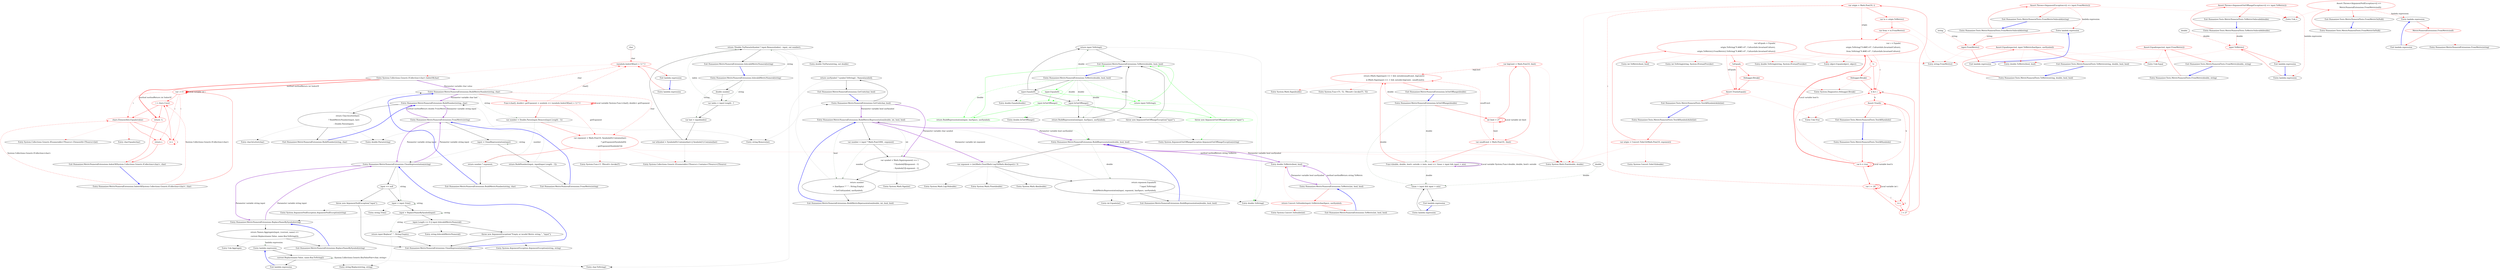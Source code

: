 digraph  {
n108 [label=char, span=""];
n109 [label=double, span=""];
n0 [label="Entry Humanizer.MetricNumeralExtensions.FromMetric(string)", span="76-76", cluster="Humanizer.MetricNumeralExtensions.FromMetric(string)"];
n1 [label="input = CleanRepresentation(input)", span="78-78", cluster="Humanizer.MetricNumeralExtensions.FromMetric(string)"];
n2 [label="return BuildNumber(input, input[input.Length - 1]);", span="79-79", cluster="Humanizer.MetricNumeralExtensions.FromMetric(string)"];
n4 [label="Entry Humanizer.MetricNumeralExtensions.CleanRepresentation(string)", span="138-138", cluster="Humanizer.MetricNumeralExtensions.CleanRepresentation(string)"];
n3 [label="Exit Humanizer.MetricNumeralExtensions.FromMetric(string)", span="76-76", cluster="Humanizer.MetricNumeralExtensions.FromMetric(string)"];
n5 [label="Entry Humanizer.MetricNumeralExtensions.BuildNumber(string, char)", span="157-157", cluster="Humanizer.MetricNumeralExtensions.BuildNumber(string, char)"];
n6 [label="Entry Humanizer.MetricNumeralExtensions.ToMetric(int, bool, bool)", span="100-100", cluster="Humanizer.MetricNumeralExtensions.ToMetric(int, bool, bool)"];
n7 [label="return Convert.ToDouble(input).ToMetric(hasSpace, useSymbol);", span="102-102", cluster="Humanizer.MetricNumeralExtensions.ToMetric(int, bool, bool)", color=red, community=0];
n8 [label="Exit Humanizer.MetricNumeralExtensions.ToMetric(int, bool, bool)", span="100-100", cluster="Humanizer.MetricNumeralExtensions.ToMetric(int, bool, bool)"];
n9 [label="Entry System.Convert.ToDouble(int)", span="0-0", cluster="System.Convert.ToDouble(int)"];
n10 [label="Entry double.ToMetric(bool, bool)", span="123-123", cluster="double.ToMetric(bool, bool)"];
n11 [label="Entry Humanizer.MetricNumeralExtensions.ToMetric(double, bool, bool)", span="123-123", cluster="Humanizer.MetricNumeralExtensions.ToMetric(double, bool, bool)"];
n12 [label="input.Equals(0)", span="125-125", cluster="Humanizer.MetricNumeralExtensions.ToMetric(double, bool, bool)"];
n13 [label="return input.ToString();", span="126-126", cluster="Humanizer.MetricNumeralExtensions.ToMetric(double, bool, bool)"];
n14 [label="input.IsOutOfRange()", span="127-127", cluster="Humanizer.MetricNumeralExtensions.ToMetric(double, bool, bool)"];
n16 [label="return BuildRepresentation(input, hasSpace, useSymbol);", span="130-130", cluster="Humanizer.MetricNumeralExtensions.ToMetric(double, bool, bool)"];
n18 [label="Entry double.Equals(double)", span="0-0", cluster="double.Equals(double)"];
n15 [label="throw new ArgumentOutOfRangeException(''input'');", span="128-128", cluster="Humanizer.MetricNumeralExtensions.ToMetric(double, bool, bool)"];
n20 [label="Entry double.IsOutOfRange()", span="241-241", cluster="double.IsOutOfRange()"];
n17 [label="Exit Humanizer.MetricNumeralExtensions.ToMetric(double, bool, bool)", span="123-123", cluster="Humanizer.MetricNumeralExtensions.ToMetric(double, bool, bool)"];
n22 [label="Entry Humanizer.MetricNumeralExtensions.BuildRepresentation(double, bool, bool)", span="198-198", cluster="Humanizer.MetricNumeralExtensions.BuildRepresentation(double, bool, bool)"];
n19 [label="Entry double.ToString()", span="0-0", cluster="double.ToString()"];
n21 [label="Entry System.ArgumentOutOfRangeException.ArgumentOutOfRangeException(string)", span="0-0", cluster="System.ArgumentOutOfRangeException.ArgumentOutOfRangeException(string)"];
n23 [label="input == null", span="140-140", cluster="Humanizer.MetricNumeralExtensions.CleanRepresentation(string)"];
n25 [label="input = input.Trim()", span="143-143", cluster="Humanizer.MetricNumeralExtensions.CleanRepresentation(string)"];
n24 [label="throw new ArgumentNullException(''input'');", span="141-141", cluster="Humanizer.MetricNumeralExtensions.CleanRepresentation(string)"];
n26 [label="input = ReplaceNameBySymbol(input)", span="144-144", cluster="Humanizer.MetricNumeralExtensions.CleanRepresentation(string)"];
n32 [label="Entry string.Trim()", span="0-0", cluster="string.Trim()"];
n27 [label="input.Length == 0 || input.IsInvalidMetricNumeral()", span="145-145", cluster="Humanizer.MetricNumeralExtensions.CleanRepresentation(string)"];
n33 [label="Entry Humanizer.MetricNumeralExtensions.ReplaceNameBySymbol(string)", span="185-185", cluster="Humanizer.MetricNumeralExtensions.ReplaceNameBySymbol(string)"];
n29 [label="return input.Replace('' '', String.Empty);", span="148-148", cluster="Humanizer.MetricNumeralExtensions.CleanRepresentation(string)"];
n28 [label="throw new ArgumentException(''Empty or invalid Metric string.'', ''input'');", span="146-146", cluster="Humanizer.MetricNumeralExtensions.CleanRepresentation(string)"];
n34 [label="Entry string.IsInvalidMetricNumeral()", span="261-261", cluster="string.IsInvalidMetricNumeral()"];
n30 [label="Exit Humanizer.MetricNumeralExtensions.CleanRepresentation(string)", span="138-138", cluster="Humanizer.MetricNumeralExtensions.CleanRepresentation(string)"];
n36 [label="Entry string.Replace(string, string)", span="0-0", cluster="string.Replace(string, string)"];
n31 [label="Entry System.ArgumentNullException.ArgumentNullException(string)", span="0-0", cluster="System.ArgumentNullException.ArgumentNullException(string)"];
n35 [label="Entry System.ArgumentException.ArgumentException(string, string)", span="0-0", cluster="System.ArgumentException.ArgumentException(string, string)"];
n37 [label="return Char.IsLetter(last)\r\n				? BuildMetricNumber(input, last)\r\n				: Double.Parse(input);", span="159-161", cluster="Humanizer.MetricNumeralExtensions.BuildNumber(string, char)"];
n38 [label="Exit Humanizer.MetricNumeralExtensions.BuildNumber(string, char)", span="157-157", cluster="Humanizer.MetricNumeralExtensions.BuildNumber(string, char)"];
n39 [label="Entry char.IsLetter(char)", span="0-0", cluster="char.IsLetter(char)"];
n40 [label="Entry Humanizer.MetricNumeralExtensions.BuildMetricNumber(string, char)", span="170-170", cluster="Humanizer.MetricNumeralExtensions.BuildMetricNumber(string, char)"];
n41 [label="Entry double.Parse(string)", span="0-0", cluster="double.Parse(string)"];
n42 [label="Func<char[], double> getExponent = symbols => (symbols.IndexOf(last) + 1) * 3", span="172-172", cluster="Humanizer.MetricNumeralExtensions.BuildMetricNumber(string, char)", color=red, community=0];
n52 [label="(symbols.IndexOf(last) + 1) * 3", span="172-172", cluster="lambda expression", color=red, community=0];
n43 [label="var number = Double.Parse(input.Remove(input.Length - 1))", span="173-173", cluster="Humanizer.MetricNumeralExtensions.BuildMetricNumber(string, char)"];
n44 [label="var exponent = Math.Pow(10, Symbols[0].Contains(last)\r\n				? getExponent(Symbols[0])\r\n				: -getExponent(Symbols[1]))", span="174-176", cluster="Humanizer.MetricNumeralExtensions.BuildMetricNumber(string, char)", color=red, community=2];
n47 [label="Entry string.Remove(int)", span="0-0", cluster="string.Remove(int)"];
n45 [label="return number * exponent;", span="177-177", cluster="Humanizer.MetricNumeralExtensions.BuildMetricNumber(string, char)"];
n48 [label="Entry System.Collections.Generic.IEnumerable<TSource>.Contains<TSource>(TSource)", span="0-0", cluster="System.Collections.Generic.IEnumerable<TSource>.Contains<TSource>(TSource)"];
n49 [label="Entry System.Func<T, TResult>.Invoke(T)", span="0-0", cluster="System.Func<T, TResult>.Invoke(T)"];
n50 [label="Entry System.Math.Pow(double, double)", span="0-0", cluster="System.Math.Pow(double, double)"];
n46 [label="Exit Humanizer.MetricNumeralExtensions.BuildMetricNumber(string, char)", span="170-170", cluster="Humanizer.MetricNumeralExtensions.BuildMetricNumber(string, char)"];
n51 [label="Entry lambda expression", span="172-172", cluster="lambda expression"];
n53 [label="Exit lambda expression", span="172-172", cluster="lambda expression"];
n54 [label="Entry System.Collections.Generic.ICollection<char>.IndexOf(char)", span="279-279", cluster="System.Collections.Generic.ICollection<char>.IndexOf(char)"];
n55 [label="return Names.Aggregate(input, (current, name) =>\r\n				current.Replace(name.Value, name.Key.ToString()));", span="187-188", cluster="Humanizer.MetricNumeralExtensions.ReplaceNameBySymbol(string)"];
n56 [label="Exit Humanizer.MetricNumeralExtensions.ReplaceNameBySymbol(string)", span="185-185", cluster="Humanizer.MetricNumeralExtensions.ReplaceNameBySymbol(string)"];
n57 [label="Entry Unk.Aggregate", span="", cluster="Unk.Aggregate"];
n58 [label="Entry lambda expression", span="187-188", cluster="lambda expression"];
n59 [label="current.Replace(name.Value, name.Key.ToString())", span="188-188", cluster="lambda expression"];
n60 [label="Exit lambda expression", span="187-188", cluster="lambda expression"];
n61 [label="Entry char.ToString()", span="0-0", cluster="char.ToString()"];
n62 [label="var exponent = (int)Math.Floor(Math.Log10(Math.Abs(input)) / 3)", span="200-200", cluster="Humanizer.MetricNumeralExtensions.BuildRepresentation(double, bool, bool)"];
n63 [label="return exponent.Equals(0)\r\n				? input.ToString()\r\n				: BuildMetricRepresentation(input, exponent, hasSpace, useSymbol);", span="201-203", cluster="Humanizer.MetricNumeralExtensions.BuildRepresentation(double, bool, bool)"];
n65 [label="Entry System.Math.Abs(double)", span="0-0", cluster="System.Math.Abs(double)"];
n66 [label="Entry System.Math.Log10(double)", span="0-0", cluster="System.Math.Log10(double)"];
n67 [label="Entry System.Math.Floor(double)", span="0-0", cluster="System.Math.Floor(double)"];
n64 [label="Exit Humanizer.MetricNumeralExtensions.BuildRepresentation(double, bool, bool)", span="198-198", cluster="Humanizer.MetricNumeralExtensions.BuildRepresentation(double, bool, bool)"];
n68 [label="Entry int.Equals(int)", span="0-0", cluster="int.Equals(int)"];
n69 [label="Entry Humanizer.MetricNumeralExtensions.BuildMetricRepresentation(double, int, bool, bool)", span="214-214", cluster="Humanizer.MetricNumeralExtensions.BuildMetricRepresentation(double, int, bool, bool)"];
n70 [label="var number = input * Math.Pow(1000, -exponent)", span="216-216", cluster="Humanizer.MetricNumeralExtensions.BuildMetricRepresentation(double, int, bool, bool)"];
n71 [label="var symbol = Math.Sign(exponent) == 1\r\n				? Symbols[0][exponent - 1]\r\n				: Symbols[1][-exponent - 1]", span="217-219", cluster="Humanizer.MetricNumeralExtensions.BuildMetricRepresentation(double, int, bool, bool)"];
n72 [label="return number\r\n				+ (hasSpace ? '' '' : String.Empty)\r\n				+ GetUnit(symbol, useSymbol);", span="220-222", cluster="Humanizer.MetricNumeralExtensions.BuildMetricRepresentation(double, int, bool, bool)"];
n74 [label="Entry System.Math.Sign(int)", span="0-0", cluster="System.Math.Sign(int)"];
n73 [label="Exit Humanizer.MetricNumeralExtensions.BuildMetricRepresentation(double, int, bool, bool)", span="214-214", cluster="Humanizer.MetricNumeralExtensions.BuildMetricRepresentation(double, int, bool, bool)"];
n75 [label="Entry Humanizer.MetricNumeralExtensions.GetUnit(char, bool)", span="231-231", cluster="Humanizer.MetricNumeralExtensions.GetUnit(char, bool)"];
n76 [label="return useSymbol ? symbol.ToString() : Names[symbol];", span="233-233", cluster="Humanizer.MetricNumeralExtensions.GetUnit(char, bool)"];
n77 [label="Exit Humanizer.MetricNumeralExtensions.GetUnit(char, bool)", span="231-231", cluster="Humanizer.MetricNumeralExtensions.GetUnit(char, bool)"];
n78 [label="Entry Humanizer.MetricNumeralExtensions.IsOutOfRange(double)", span="241-241", cluster="Humanizer.MetricNumeralExtensions.IsOutOfRange(double)"];
n79 [label="int limit = 27", span="243-243", cluster="Humanizer.MetricNumeralExtensions.IsOutOfRange(double)", color=red, community=0];
n82 [label="Func<double, double, bool> outside = (min, max) => !(max > input && input > min)", span="246-246", cluster="Humanizer.MetricNumeralExtensions.IsOutOfRange(double)"];
n88 [label="!(max > input && input > min)", span="246-246", cluster="lambda expression"];
n83 [label="return (Math.Sign(input) == 1 && outside(smallLimit, bigLimit))\r\n			       || (Math.Sign(input) == -1 && outside(-bigLimit, -smallLimit));", span="247-248", cluster="Humanizer.MetricNumeralExtensions.IsOutOfRange(double)", color=red, community=1];
n80 [label="var bigLimit = Math.Pow(10, limit)", span="244-244", cluster="Humanizer.MetricNumeralExtensions.IsOutOfRange(double)", color=red, community=0];
n81 [label="var smallLimit = Math.Pow(10, -limit)", span="245-245", cluster="Humanizer.MetricNumeralExtensions.IsOutOfRange(double)", color=red, community=0];
n84 [label="Exit Humanizer.MetricNumeralExtensions.IsOutOfRange(double)", span="241-241", cluster="Humanizer.MetricNumeralExtensions.IsOutOfRange(double)"];
n85 [label="Entry System.Math.Sign(double)", span="0-0", cluster="System.Math.Sign(double)"];
n86 [label="Entry System.Func<T1, T2, TResult>.Invoke(T1, T2)", span="0-0", cluster="System.Func<T1, T2, TResult>.Invoke(T1, T2)"];
n87 [label="Entry lambda expression", span="246-246", cluster="lambda expression"];
n89 [label="Exit lambda expression", span="246-246", cluster="lambda expression"];
n90 [label="Entry Humanizer.MetricNumeralExtensions.IsInvalidMetricNumeral(string)", span="261-261", cluster="Humanizer.MetricNumeralExtensions.IsInvalidMetricNumeral(string)"];
n91 [label="double number", span="263-263", cluster="Humanizer.MetricNumeralExtensions.IsInvalidMetricNumeral(string)"];
n92 [label="var index = input.Length - 1", span="264-264", cluster="Humanizer.MetricNumeralExtensions.IsInvalidMetricNumeral(string)"];
n93 [label="var last = input[index]", span="265-265", cluster="Humanizer.MetricNumeralExtensions.IsInvalidMetricNumeral(string)"];
n95 [label="return !Double.TryParse(isSymbol ? input.Remove(index) : input, out number);", span="267-267", cluster="Humanizer.MetricNumeralExtensions.IsInvalidMetricNumeral(string)"];
n94 [label="var isSymbol = Symbols[0].Contains(last) || Symbols[1].Contains(last)", span="266-266", cluster="Humanizer.MetricNumeralExtensions.IsInvalidMetricNumeral(string)"];
n96 [label="Exit Humanizer.MetricNumeralExtensions.IsInvalidMetricNumeral(string)", span="261-261", cluster="Humanizer.MetricNumeralExtensions.IsInvalidMetricNumeral(string)"];
n97 [label="Entry double.TryParse(string, out double)", span="0-0", cluster="double.TryParse(string, out double)"];
n98 [label="Entry Humanizer.MetricNumeralExtensions.IndexOf(System.Collections.Generic.ICollection<char>, char)", span="279-279", cluster="Humanizer.MetricNumeralExtensions.IndexOf(System.Collections.Generic.ICollection<char>, char)"];
n99 [label="var i = 0", span="281-281", cluster="Humanizer.MetricNumeralExtensions.IndexOf(System.Collections.Generic.ICollection<char>, char)", color=red, community=0];
n100 [label="i < chars.Count", span="281-281", cluster="Humanizer.MetricNumeralExtensions.IndexOf(System.Collections.Generic.ICollection<char>, char)", color=red, community=0];
n101 [label="chars.ElementAt(i).Equals(value)", span="282-282", cluster="Humanizer.MetricNumeralExtensions.IndexOf(System.Collections.Generic.ICollection<char>, char)", color=red, community=0];
n102 [label="return i;", span="283-283", cluster="Humanizer.MetricNumeralExtensions.IndexOf(System.Collections.Generic.ICollection<char>, char)", color=red, community=0];
n103 [label="i++", span="281-281", cluster="Humanizer.MetricNumeralExtensions.IndexOf(System.Collections.Generic.ICollection<char>, char)", color=red, community=0];
n104 [label="return -1;", span="284-284", cluster="Humanizer.MetricNumeralExtensions.IndexOf(System.Collections.Generic.ICollection<char>, char)", color=red, community=0];
n106 [label="Entry System.Collections.Generic.IEnumerable<TSource>.ElementAt<TSource>(int)", span="0-0", cluster="System.Collections.Generic.IEnumerable<TSource>.ElementAt<TSource>(int)"];
n107 [label="Entry char.Equals(char)", span="0-0", cluster="char.Equals(char)"];
n105 [label="Exit Humanizer.MetricNumeralExtensions.IndexOf(System.Collections.Generic.ICollection<char>, char)", span="279-279", cluster="Humanizer.MetricNumeralExtensions.IndexOf(System.Collections.Generic.ICollection<char>, char)"];
d12 [label="input.Equals(0)", span="125-125", cluster="Humanizer.MetricNumeralExtensions.ToMetric(double, bool, bool)", color=green, community=0];
d13 [label="return input.ToString();", span="126-126", cluster="Humanizer.MetricNumeralExtensions.ToMetric(double, bool, bool)", color=green, community=0];
d14 [label="input.IsOutOfRange()", span="127-127", cluster="Humanizer.MetricNumeralExtensions.ToMetric(double, bool, bool)", color=green, community=0];
d15 [label="throw new ArgumentOutOfRangeException(''input'');", span="128-128", cluster="Humanizer.MetricNumeralExtensions.ToMetric(double, bool, bool)", color=green, community=0];
d16 [label="return BuildRepresentation(input, hasSpace, useSymbol);", span="130-130", cluster="Humanizer.MetricNumeralExtensions.ToMetric(double, bool, bool)", color=green, community=0];
m0_46 [label="Entry System.Diagnostics.Debugger.Break()", span="0-0", cluster="System.Diagnostics.Debugger.Break()", file="MetricNumeralTests.cs"];
m0_22 [label="Entry Humanizer.Tests.MetricNumeralTests.FromMetricOnNull()", span="64-64", cluster="Humanizer.Tests.MetricNumeralTests.FromMetricOnNull()", file="MetricNumeralTests.cs"];
m0_23 [label="Assert.Throws<ArgumentNullException>(() =>\r\n                                MetricNumeralExtensions.FromMetric(null))", span="66-67", cluster="Humanizer.Tests.MetricNumeralTests.FromMetricOnNull()", color=red, community=2, file="MetricNumeralTests.cs"];
m0_24 [label="Exit Humanizer.Tests.MetricNumeralTests.FromMetricOnNull()", span="64-64", cluster="Humanizer.Tests.MetricNumeralTests.FromMetricOnNull()", file="MetricNumeralTests.cs"];
m0_15 [label="Entry string.FromMetric()", span="76-76", cluster="string.FromMetric()", file="MetricNumeralTests.cs"];
m0_29 [label="Entry Humanizer.Tests.MetricNumeralTests.TestAllSymbols()", span="72-72", cluster="Humanizer.Tests.MetricNumeralTests.TestAllSymbols()", file="MetricNumeralTests.cs"];
m0_30 [label="var b = true", span="74-74", cluster="Humanizer.Tests.MetricNumeralTests.TestAllSymbols()", color=red, community=0, file="MetricNumeralTests.cs"];
m0_31 [label="var i = -24", span="75-75", cluster="Humanizer.Tests.MetricNumeralTests.TestAllSymbols()", color=red, community=0, file="MetricNumeralTests.cs"];
m0_39 [label="b &= c", span="87-87", cluster="Humanizer.Tests.MetricNumeralTests.TestAllSymbols()", color=red, community=0, file="MetricNumeralTests.cs"];
m0_41 [label="Assert.True(b)", span="89-89", cluster="Humanizer.Tests.MetricNumeralTests.TestAllSymbols()", color=red, community=0, file="MetricNumeralTests.cs"];
m0_32 [label="i < 27", span="75-75", cluster="Humanizer.Tests.MetricNumeralTests.TestAllSymbols()", color=red, community=0, file="MetricNumeralTests.cs"];
m0_33 [label="var origin = Math.Pow(10, i)", span="77-77", cluster="Humanizer.Tests.MetricNumeralTests.TestAllSymbols()", color=red, community=0, file="MetricNumeralTests.cs"];
m0_40 [label="i++", span="75-75", cluster="Humanizer.Tests.MetricNumeralTests.TestAllSymbols()", color=red, community=0, file="MetricNumeralTests.cs"];
m0_34 [label="var to = origin.ToMetric()", span="78-78", cluster="Humanizer.Tests.MetricNumeralTests.TestAllSymbols()", color=red, community=0, file="MetricNumeralTests.cs"];
m0_36 [label="var c = Equals(\r\n                                        origin.ToString(''0.##E+0'', CultureInfo.InvariantCulture),\r\n                                        from.ToString(''0.##E+0'', CultureInfo.InvariantCulture))", span="81-83", cluster="Humanizer.Tests.MetricNumeralTests.TestAllSymbols()", color=red, community=2, file="MetricNumeralTests.cs"];
m0_35 [label="var from = to.FromMetric()", span="79-79", cluster="Humanizer.Tests.MetricNumeralTests.TestAllSymbols()", color=red, community=0, file="MetricNumeralTests.cs"];
m0_37 [label="!c", span="84-84", cluster="Humanizer.Tests.MetricNumeralTests.TestAllSymbols()", color=red, community=0, file="MetricNumeralTests.cs"];
m0_38 [label="Debugger.Break()", span="85-85", cluster="Humanizer.Tests.MetricNumeralTests.TestAllSymbols()", color=red, community=0, file="MetricNumeralTests.cs"];
m0_42 [label="Exit Humanizer.Tests.MetricNumeralTests.TestAllSymbols()", span="72-72", cluster="Humanizer.Tests.MetricNumeralTests.TestAllSymbols()", file="MetricNumeralTests.cs"];
m0_55 [label="Entry System.Convert.ToInt32(double)", span="0-0", cluster="System.Convert.ToInt32(double)", file="MetricNumeralTests.cs"];
m0_4 [label="Entry Unk.Equal", span="", cluster="Unk.Equal", file="MetricNumeralTests.cs"];
m0_5 [label="Entry Humanizer.Tests.MetricNumeralTests.ToMetricOnInvalid(double)", span="30-30", cluster="Humanizer.Tests.MetricNumeralTests.ToMetricOnInvalid(double)", file="MetricNumeralTests.cs"];
m0_6 [label="Assert.Throws<ArgumentOutOfRangeException>(() => input.ToMetric())", span="32-32", cluster="Humanizer.Tests.MetricNumeralTests.ToMetricOnInvalid(double)", color=red, community=0, file="MetricNumeralTests.cs"];
m0_7 [label="Exit Humanizer.Tests.MetricNumeralTests.ToMetricOnInvalid(double)", span="30-30", cluster="Humanizer.Tests.MetricNumeralTests.ToMetricOnInvalid(double)", file="MetricNumeralTests.cs"];
m0_57 [label="Entry int.ToMetric(bool, bool)", span="100-100", cluster="int.ToMetric(bool, bool)", file="MetricNumeralTests.cs"];
m0_8 [label="Entry Unk.>", span="", cluster="Unk.>", file="MetricNumeralTests.cs"];
m0_28 [label="Entry Humanizer.MetricNumeralExtensions.FromMetric(string)", span="76-76", cluster="Humanizer.MetricNumeralExtensions.FromMetric(string)", file="MetricNumeralTests.cs"];
m0_56 [label="Entry int.ToString(string, System.IFormatProvider)", span="0-0", cluster="int.ToString(string, System.IFormatProvider)", file="MetricNumeralTests.cs"];
m0_12 [label="Entry Humanizer.Tests.MetricNumeralTests.FromMetric(double, string)", span="43-43", cluster="Humanizer.Tests.MetricNumeralTests.FromMetric(double, string)", file="MetricNumeralTests.cs"];
m0_13 [label="Assert.Equal(expected, input.FromMetric())", span="45-45", cluster="Humanizer.Tests.MetricNumeralTests.FromMetric(double, string)", color=red, community=0, file="MetricNumeralTests.cs"];
m0_14 [label="Exit Humanizer.Tests.MetricNumeralTests.FromMetric(double, string)", span="43-43", cluster="Humanizer.Tests.MetricNumeralTests.FromMetric(double, string)", file="MetricNumeralTests.cs"];
m0_25 [label="Entry lambda expression", span="66-67", cluster="lambda expression", file="MetricNumeralTests.cs"];
m0_10 [label="input.ToMetric()", span="32-32", cluster="lambda expression", color=red, community=0, file="MetricNumeralTests.cs"];
m0_9 [label="Entry lambda expression", span="32-32", cluster="lambda expression", file="MetricNumeralTests.cs"];
m0_11 [label="Exit lambda expression", span="32-32", cluster="lambda expression", file="MetricNumeralTests.cs"];
m0_20 [label="input.FromMetric()", span="60-60", cluster="lambda expression", color=red, community=0, file="MetricNumeralTests.cs"];
m0_19 [label="Entry lambda expression", span="60-60", cluster="lambda expression", file="MetricNumeralTests.cs"];
m0_21 [label="Exit lambda expression", span="60-60", cluster="lambda expression", file="MetricNumeralTests.cs"];
m0_26 [label="MetricNumeralExtensions.FromMetric(null)", span="67-67", cluster="lambda expression", color=red, community=0, file="MetricNumeralTests.cs"];
m0_27 [label="Exit lambda expression", span="66-67", cluster="lambda expression", file="MetricNumeralTests.cs"];
m0_48 [label="Entry Humanizer.Tests.MetricNumeralTests.TestAllSymbolsAsInt(int)", span="102-102", cluster="Humanizer.Tests.MetricNumeralTests.TestAllSymbolsAsInt(int)", file="MetricNumeralTests.cs"];
m0_49 [label="var origin = Convert.ToInt32(Math.Pow(10, exponent))", span="104-104", cluster="Humanizer.Tests.MetricNumeralTests.TestAllSymbolsAsInt(int)", color=red, community=0, file="MetricNumeralTests.cs"];
m0_50 [label="var isEquals = Equals(\r\n                                origin.ToString(''0.##E+0'', CultureInfo.InvariantCulture),\r\n                                origin.ToMetric().FromMetric().ToString(''0.##E+0'', CultureInfo.InvariantCulture))", span="105-107", cluster="Humanizer.Tests.MetricNumeralTests.TestAllSymbolsAsInt(int)", color=red, community=2, file="MetricNumeralTests.cs"];
m0_51 [label="!isEquals", span="108-108", cluster="Humanizer.Tests.MetricNumeralTests.TestAllSymbolsAsInt(int)", color=red, community=0, file="MetricNumeralTests.cs"];
m0_53 [label="Assert.True(isEquals)", span="110-110", cluster="Humanizer.Tests.MetricNumeralTests.TestAllSymbolsAsInt(int)", color=red, community=0, file="MetricNumeralTests.cs"];
m0_52 [label="Debugger.Break()", span="109-109", cluster="Humanizer.Tests.MetricNumeralTests.TestAllSymbolsAsInt(int)", color=red, community=0, file="MetricNumeralTests.cs"];
m0_54 [label="Exit Humanizer.Tests.MetricNumeralTests.TestAllSymbolsAsInt(int)", span="102-102", cluster="Humanizer.Tests.MetricNumeralTests.TestAllSymbolsAsInt(int)", file="MetricNumeralTests.cs"];
m0_44 [label="Entry double.ToString(string, System.IFormatProvider)", span="0-0", cluster="double.ToString(string, System.IFormatProvider)", file="MetricNumeralTests.cs"];
m0_3 [label="Entry double.ToMetric(bool, bool)", span="123-123", cluster="double.ToMetric(bool, bool)", file="MetricNumeralTests.cs"];
m0_47 [label="Entry Unk.True", span="", cluster="Unk.True", file="MetricNumeralTests.cs"];
m0_45 [label="Entry object.Equals(object, object)", span="0-0", cluster="object.Equals(object, object)", file="MetricNumeralTests.cs"];
m0_0 [label="Entry Humanizer.Tests.MetricNumeralTests.ToMetric(string, double, bool, bool)", span="19-19", cluster="Humanizer.Tests.MetricNumeralTests.ToMetric(string, double, bool, bool)", file="MetricNumeralTests.cs"];
m0_1 [label="Assert.Equal(expected, input.ToMetric(hasSpace, useSymbol))", span="22-22", cluster="Humanizer.Tests.MetricNumeralTests.ToMetric(string, double, bool, bool)", color=red, community=0, file="MetricNumeralTests.cs"];
m0_2 [label="Exit Humanizer.Tests.MetricNumeralTests.ToMetric(string, double, bool, bool)", span="19-19", cluster="Humanizer.Tests.MetricNumeralTests.ToMetric(string, double, bool, bool)", file="MetricNumeralTests.cs"];
m0_16 [label="Entry Humanizer.Tests.MetricNumeralTests.FromMetricOnInvalid(string)", span="58-58", cluster="Humanizer.Tests.MetricNumeralTests.FromMetricOnInvalid(string)", file="MetricNumeralTests.cs"];
m0_17 [label="Assert.Throws<ArgumentException>(() => input.FromMetric())", span="60-60", cluster="Humanizer.Tests.MetricNumeralTests.FromMetricOnInvalid(string)", color=red, community=0, file="MetricNumeralTests.cs"];
m0_18 [label="Exit Humanizer.Tests.MetricNumeralTests.FromMetricOnInvalid(string)", span="58-58", cluster="Humanizer.Tests.MetricNumeralTests.FromMetricOnInvalid(string)", file="MetricNumeralTests.cs"];
m0_58 [label=double, span="", file="MetricNumeralTests.cs"];
m0_59 [label=string, span="", file="MetricNumeralTests.cs"];
n108 -> n52  [key=1, style=dashed, color=red, label=char];
n109 -> n88  [key=1, style=dashed, color=darkseagreen4, label=double];
n0 -> n1  [key=0, style=solid];
n0 -> n4  [key=3, color=darkorchid, style=bold, label="Parameter variable string input"];
n0 -> n5  [key=3, color=darkorchid, style=bold, label="method methodReturn double FromMetric"];
n1 -> n2  [key=0, style=solid];
n1 -> n4  [key=2, style=dotted];
n1 -> n1  [key=1, style=dashed, color=darkseagreen4, label=string];
n2 -> n3  [key=0, style=solid];
n2 -> n5  [key=2, style=dotted];
n4 -> n23  [key=0, style=solid];
n4 -> n25  [key=1, style=dashed, color=darkseagreen4, label=string];
n4 -> n0  [key=3, color=darkorchid, style=bold, label="Parameter variable string input"];
n4 -> n33  [key=3, color=darkorchid, style=bold, label="Parameter variable string input"];
n3 -> n0  [key=0, style=bold, color=blue];
n5 -> n37  [key=0, style=solid];
n5 -> n0  [key=3, color=darkorchid, style=bold, label="Parameter variable string input"];
n6 -> n7  [key=0, style=solid, color=red];
n6 -> n10  [key=3, color=darkorchid, style=bold, label="method methodReturn string ToMetric"];
n7 -> n8  [key=0, style=solid, color=red];
n7 -> n9  [key=2, style=dotted, color=red];
n7 -> n10  [key=2, style=dotted, color=red];
n8 -> n6  [key=0, style=bold, color=blue];
n10 -> n6  [key=3, color=darkorchid, style=bold, label="Parameter variable bool useSymbol"];
n10 -> n22  [key=3, color=darkorchid, style=bold, label="method methodReturn string ToMetric"];
n11 -> n12  [key=0, style=solid];
n11 -> n13  [key=1, style=dashed, color=darkseagreen4, label=double];
n11 -> n14  [key=1, style=dashed, color=darkseagreen4, label=double];
n11 -> n16  [key=1, style=dashed, color=darkseagreen4, label=double];
n11 -> d12  [key=0, style=solid, color=green];
n11 -> d13  [key=1, style=dashed, color=green, label=double];
n11 -> d14  [key=1, style=dashed, color=green, label=double];
n11 -> d16  [key=1, style=dashed, color=green, label=double];
n12 -> n13  [key=0, style=solid];
n12 -> n14  [key=0, style=solid];
n12 -> n18  [key=2, style=dotted];
n13 -> n17  [key=0, style=solid];
n13 -> n19  [key=2, style=dotted];
n14 -> n15  [key=0, style=solid];
n14 -> n16  [key=0, style=solid];
n14 -> n20  [key=2, style=dotted];
n16 -> n17  [key=0, style=solid];
n16 -> n22  [key=2, style=dotted];
n15 -> n17  [key=0, style=solid];
n15 -> n21  [key=2, style=dotted];
n17 -> n11  [key=0, style=bold, color=blue];
n22 -> n62  [key=0, style=solid];
n22 -> n63  [key=1, style=dashed, color=darkseagreen4, label=double];
n22 -> n10  [key=3, color=darkorchid, style=bold, label="Parameter variable bool useSymbol"];
n23 -> n24  [key=0, style=solid];
n23 -> n25  [key=0, style=solid];
n25 -> n26  [key=0, style=solid];
n25 -> n32  [key=2, style=dotted];
n25 -> n25  [key=1, style=dashed, color=darkseagreen4, label=string];
n24 -> n30  [key=0, style=solid];
n24 -> n31  [key=2, style=dotted];
n26 -> n27  [key=0, style=solid];
n26 -> n33  [key=2, style=dotted];
n26 -> n26  [key=1, style=dashed, color=darkseagreen4, label=string];
n26 -> n29  [key=1, style=dashed, color=darkseagreen4, label=string];
n27 -> n28  [key=0, style=solid];
n27 -> n29  [key=0, style=solid];
n27 -> n34  [key=2, style=dotted];
n33 -> n55  [key=0, style=solid];
n33 -> n4  [key=3, color=darkorchid, style=bold, label="Parameter variable string input"];
n29 -> n30  [key=0, style=solid];
n29 -> n36  [key=2, style=dotted];
n28 -> n30  [key=0, style=solid];
n28 -> n35  [key=2, style=dotted];
n30 -> n4  [key=0, style=bold, color=blue];
n37 -> n38  [key=0, style=solid];
n37 -> n39  [key=2, style=dotted];
n37 -> n40  [key=2, style=dotted];
n37 -> n41  [key=2, style=dotted];
n38 -> n5  [key=0, style=bold, color=blue];
n40 -> n42  [key=0, style=solid, color=red];
n40 -> n52  [key=1, style=dashed, color=red, label=char];
n40 -> n43  [key=1, style=dashed, color=darkseagreen4, label=string];
n40 -> n44  [key=1, style=dashed, color=red, label=char];
n40 -> n5  [key=3, color=darkorchid, style=bold, label="Parameter variable char last"];
n42 -> n43  [key=0, style=solid, color=red];
n42 -> n52  [key=1, style=dashed, color=red, label="char[]"];
n42 -> n44  [key=1, style=dashed, color=red, label=getExponent];
n42 -> n42  [key=3, color=red, style=bold, label="Local variable System.Func<char[], double> getExponent"];
n52 -> n53  [key=0, style=solid, color=red];
n52 -> n54  [key=2, style=dotted, color=red];
n43 -> n44  [key=0, style=solid, color=red];
n43 -> n47  [key=2, style=dotted];
n43 -> n41  [key=2, style=dotted];
n43 -> n45  [key=1, style=dashed, color=darkseagreen4, label=number];
n44 -> n45  [key=0, style=solid, color=red];
n44 -> n48  [key=2, style=dotted, color=red];
n44 -> n49  [key=2, style=dotted, color=red];
n44 -> n50  [key=2, style=dotted, color=red];
n45 -> n46  [key=0, style=solid];
n46 -> n40  [key=0, style=bold, color=blue];
n51 -> n52  [key=0, style=solid, color=red];
n53 -> n51  [key=0, style=bold, color=blue];
n54 -> n40  [key=3, color=darkorchid, style=bold, label="Parameter variable char value"];
n54 -> n99  [key=3, color=red, style=bold, label="method methodReturn int IndexOf"];
n54 -> n104  [key=3, color=red, style=bold, label="method methodReturn int IndexOf"];
n55 -> n56  [key=0, style=solid];
n55 -> n57  [key=2, style=dotted];
n55 -> n58  [key=1, style=dashed, color=darkseagreen4, label="lambda expression"];
n56 -> n33  [key=0, style=bold, color=blue];
n58 -> n59  [key=0, style=solid];
n59 -> n60  [key=0, style=solid];
n59 -> n61  [key=2, style=dotted];
n59 -> n36  [key=2, style=dotted];
n59 -> n59  [key=1, style=dashed, color=darkseagreen4, label="System.Collections.Generic.KeyValuePair<char, string>"];
n60 -> n58  [key=0, style=bold, color=blue];
n62 -> n63  [key=0, style=solid];
n62 -> n65  [key=2, style=dotted];
n62 -> n66  [key=2, style=dotted];
n62 -> n67  [key=2, style=dotted];
n63 -> n64  [key=0, style=solid];
n63 -> n68  [key=2, style=dotted];
n63 -> n19  [key=2, style=dotted];
n63 -> n69  [key=2, style=dotted];
n64 -> n22  [key=0, style=bold, color=blue];
n69 -> n70  [key=0, style=solid];
n69 -> n71  [key=1, style=dashed, color=darkseagreen4, label=int];
n69 -> n72  [key=1, style=dashed, color=darkseagreen4, label=bool];
n69 -> n22  [key=3, color=darkorchid, style=bold, label="Parameter variable bool useSymbol"];
n69 -> n62  [key=3, color=darkorchid, style=bold, label="Parameter variable int exponent"];
n70 -> n71  [key=0, style=solid];
n70 -> n50  [key=2, style=dotted];
n70 -> n72  [key=1, style=dashed, color=darkseagreen4, label=number];
n71 -> n72  [key=0, style=solid];
n71 -> n74  [key=2, style=dotted];
n72 -> n73  [key=0, style=solid];
n72 -> n75  [key=2, style=dotted];
n73 -> n69  [key=0, style=bold, color=blue];
n75 -> n76  [key=0, style=solid];
n75 -> n71  [key=3, color=darkorchid, style=bold, label="Parameter variable char symbol"];
n75 -> n69  [key=3, color=darkorchid, style=bold, label="Parameter variable bool useSymbol"];
n76 -> n77  [key=0, style=solid];
n76 -> n61  [key=2, style=dotted];
n77 -> n75  [key=0, style=bold, color=blue];
n78 -> n79  [key=0, style=solid, color=red];
n78 -> n82  [key=1, style=dashed, color=darkseagreen4, label=double];
n78 -> n88  [key=1, style=dashed, color=darkseagreen4, label=double];
n78 -> n83  [key=1, style=dashed, color=red, label=double];
n79 -> n80  [key=0, style=solid, color=red];
n79 -> n81  [key=1, style=dashed, color=red, label=limit];
n79 -> n79  [key=3, color=red, style=bold, label="Local variable int limit"];
n82 -> n83  [key=0, style=solid, color=red];
n82 -> n88  [key=1, style=dashed, color=darkseagreen4, label=double];
n82 -> n82  [key=3, color=darkorchid, style=bold, label="Local variable System.Func<double, double, bool> outside"];
n88 -> n89  [key=0, style=solid];
n83 -> n84  [key=0, style=solid, color=red];
n83 -> n85  [key=2, style=dotted, color=red];
n83 -> n86  [key=2, style=dotted, color=red];
n80 -> n81  [key=0, style=solid, color=red];
n80 -> n50  [key=2, style=dotted, color=red];
n80 -> n83  [key=1, style=dashed, color=red, label=bigLimit];
n81 -> n82  [key=0, style=solid, color=red];
n81 -> n50  [key=2, style=dotted, color=red];
n81 -> n83  [key=1, style=dashed, color=red, label=smallLimit];
n84 -> n78  [key=0, style=bold, color=blue];
n87 -> n88  [key=0, style=solid];
n89 -> n87  [key=0, style=bold, color=blue];
n90 -> n91  [key=0, style=solid];
n90 -> n92  [key=1, style=dashed, color=darkseagreen4, label=string];
n90 -> n93  [key=1, style=dashed, color=darkseagreen4, label=string];
n90 -> n95  [key=1, style=dashed, color=darkseagreen4, label=string];
n91 -> n92  [key=0, style=solid];
n92 -> n93  [key=0, style=solid];
n92 -> n95  [key=1, style=dashed, color=darkseagreen4, label=index];
n93 -> n94  [key=0, style=solid];
n95 -> n96  [key=0, style=solid];
n95 -> n47  [key=2, style=dotted];
n95 -> n97  [key=2, style=dotted];
n94 -> n95  [key=0, style=solid];
n94 -> n48  [key=2, style=dotted];
n96 -> n90  [key=0, style=bold, color=blue];
n98 -> n99  [key=0, style=solid, color=red];
n98 -> n100  [key=1, style=dashed, color=red, label="System.Collections.Generic.ICollection<char>"];
n98 -> n101  [key=1, style=dashed, color=red, label="System.Collections.Generic.ICollection<char>"];
n99 -> n100  [key=0, style=solid, color=red];
n99 -> n101  [key=1, style=dashed, color=red, label=i];
n99 -> n102  [key=1, style=dashed, color=red, label=i];
n99 -> n103  [key=1, style=dashed, color=red, label=i];
n99 -> n99  [key=3, color=red, style=bold, label="Local variable int i"];
n100 -> n101  [key=0, style=solid, color=red];
n100 -> n104  [key=0, style=solid, color=red];
n101 -> n102  [key=0, style=solid, color=red];
n101 -> n103  [key=0, style=solid, color=red];
n101 -> n106  [key=2, style=dotted, color=red];
n101 -> n107  [key=2, style=dotted, color=red];
n102 -> n105  [key=0, style=solid, color=red];
n103 -> n100  [key=0, style=solid, color=red];
n103 -> n103  [key=1, style=dashed, color=red, label=i];
n104 -> n105  [key=0, style=solid, color=red];
n105 -> n98  [key=0, style=bold, color=blue];
d12 -> d13  [key=0, style=solid, color=green];
d12 -> d14  [key=0, style=solid, color=green];
d12 -> n18  [key=2, style=dotted, color=green];
d13 -> n17  [key=0, style=solid, color=green];
d13 -> n19  [key=2, style=dotted, color=green];
d14 -> d15  [key=0, style=solid, color=green];
d14 -> d16  [key=0, style=solid, color=green];
d14 -> n20  [key=2, style=dotted, color=green];
d15 -> n17  [key=0, style=solid, color=green];
d15 -> n21  [key=2, style=dotted, color=green];
d16 -> n17  [key=0, style=solid, color=green];
d16 -> n22  [key=2, style=dotted, color=green];
m0_22 -> m0_23  [key=0, style=solid, color=red];
m0_23 -> m0_24  [key=0, style=solid, color=red];
m0_23 -> m0_8  [key=2, style=dotted, color=red];
m0_23 -> m0_25  [key=1, style=dashed, color=red, label="lambda expression"];
m0_24 -> m0_22  [key=0, style=bold, color=blue];
m0_29 -> m0_30  [key=0, style=solid, color=red];
m0_30 -> m0_31  [key=0, style=solid, color=red];
m0_30 -> m0_39  [key=1, style=dashed, color=red, label=b];
m0_30 -> m0_41  [key=1, style=dashed, color=red, label=b];
m0_30 -> m0_30  [key=3, color=red, style=bold, label="Local variable bool b"];
m0_30 -> m0_36  [key=3, color=red, style=bold, label="Local variable bool b"];
m0_31 -> m0_32  [key=0, style=solid, color=red];
m0_31 -> m0_33  [key=1, style=dashed, color=red, label=i];
m0_31 -> m0_40  [key=1, style=dashed, color=red, label=i];
m0_31 -> m0_31  [key=3, color=red, style=bold, label="Local variable int i"];
m0_39 -> m0_40  [key=0, style=solid, color=red];
m0_39 -> m0_39  [key=1, style=dashed, color=red, label=b];
m0_39 -> m0_41  [key=1, style=dashed, color=red, label=b];
m0_41 -> m0_42  [key=0, style=solid, color=red];
m0_41 -> m0_47  [key=2, style=dotted, color=red];
m0_32 -> m0_33  [key=0, style=solid, color=red];
m0_32 -> m0_41  [key=0, style=solid, color=red];
m0_33 -> m0_34  [key=0, style=solid, color=red];
m0_33 -> n50  [key=2, style=dotted, color=red];
m0_33 -> m0_36  [key=1, style=dashed, color=red, label=origin];
m0_40 -> m0_32  [key=0, style=solid, color=red];
m0_40 -> m0_40  [key=1, style=dashed, color=red, label=i];
m0_34 -> m0_35  [key=0, style=solid, color=red];
m0_34 -> m0_3  [key=2, style=dotted, color=red];
m0_36 -> m0_37  [key=0, style=solid, color=red];
m0_36 -> m0_44  [key=2, style=dotted, color=red];
m0_36 -> m0_45  [key=2, style=dotted, color=red];
m0_36 -> m0_39  [key=1, style=dashed, color=red, label=c];
m0_35 -> m0_36  [key=0, style=solid, color=red];
m0_35 -> m0_15  [key=2, style=dotted, color=red];
m0_37 -> m0_38  [key=0, style=solid, color=red];
m0_37 -> m0_39  [key=0, style=solid, color=red];
m0_38 -> m0_39  [key=0, style=solid, color=red];
m0_38 -> m0_46  [key=2, style=dotted, color=red];
m0_42 -> m0_29  [key=0, style=bold, color=blue];
m0_5 -> m0_6  [key=0, style=solid, color=red];
m0_5 -> m0_10  [key=1, style=dashed, color=red, label=double];
m0_6 -> m0_7  [key=0, style=solid, color=red];
m0_6 -> m0_8  [key=2, style=dotted, color=red];
m0_6 -> m0_9  [key=1, style=dashed, color=red, label="lambda expression"];
m0_7 -> m0_5  [key=0, style=bold, color=blue];
m0_12 -> m0_13  [key=0, style=solid, color=red];
m0_13 -> m0_14  [key=0, style=solid, color=red];
m0_13 -> m0_15  [key=2, style=dotted, color=red];
m0_13 -> m0_4  [key=2, style=dotted, color=red];
m0_14 -> m0_12  [key=0, style=bold, color=blue];
m0_25 -> m0_26  [key=0, style=solid, color=red];
m0_10 -> m0_11  [key=0, style=solid, color=red];
m0_10 -> m0_3  [key=2, style=dotted, color=red];
m0_9 -> m0_10  [key=0, style=solid, color=red];
m0_11 -> m0_9  [key=0, style=bold, color=blue];
m0_20 -> m0_21  [key=0, style=solid, color=red];
m0_20 -> m0_15  [key=2, style=dotted, color=red];
m0_19 -> m0_20  [key=0, style=solid, color=red];
m0_21 -> m0_19  [key=0, style=bold, color=blue];
m0_26 -> m0_27  [key=0, style=solid, color=red];
m0_26 -> m0_28  [key=2, style=dotted, color=red];
m0_27 -> m0_25  [key=0, style=bold, color=blue];
m0_48 -> m0_49  [key=0, style=solid, color=red];
m0_49 -> m0_50  [key=0, style=solid, color=red];
m0_49 -> n50  [key=2, style=dotted, color=red];
m0_49 -> m0_55  [key=2, style=dotted, color=red];
m0_50 -> m0_51  [key=0, style=solid, color=red];
m0_50 -> m0_56  [key=2, style=dotted, color=red];
m0_50 -> m0_57  [key=2, style=dotted, color=red];
m0_50 -> m0_15  [key=2, style=dotted, color=red];
m0_50 -> m0_44  [key=2, style=dotted, color=red];
m0_50 -> m0_45  [key=2, style=dotted, color=red];
m0_50 -> m0_53  [key=1, style=dashed, color=red, label=isEquals];
m0_51 -> m0_52  [key=0, style=solid, color=red];
m0_51 -> m0_53  [key=0, style=solid, color=red];
m0_53 -> m0_54  [key=0, style=solid, color=red];
m0_53 -> m0_47  [key=2, style=dotted, color=red];
m0_52 -> m0_53  [key=0, style=solid, color=red];
m0_52 -> m0_46  [key=2, style=dotted, color=red];
m0_54 -> m0_48  [key=0, style=bold, color=blue];
m0_0 -> m0_1  [key=0, style=solid, color=red];
m0_1 -> m0_2  [key=0, style=solid, color=red];
m0_1 -> m0_3  [key=2, style=dotted, color=red];
m0_1 -> m0_4  [key=2, style=dotted, color=red];
m0_2 -> m0_0  [key=0, style=bold, color=blue];
m0_16 -> m0_17  [key=0, style=solid, color=red];
m0_16 -> m0_20  [key=1, style=dashed, color=red, label=string];
m0_17 -> m0_18  [key=0, style=solid, color=red];
m0_17 -> m0_8  [key=2, style=dotted, color=red];
m0_17 -> m0_19  [key=1, style=dashed, color=red, label="lambda expression"];
m0_18 -> m0_16  [key=0, style=bold, color=blue];
m0_58 -> m0_10  [key=1, style=dashed, color=red, label=double];
m0_59 -> m0_20  [key=1, style=dashed, color=red, label=string];
}
